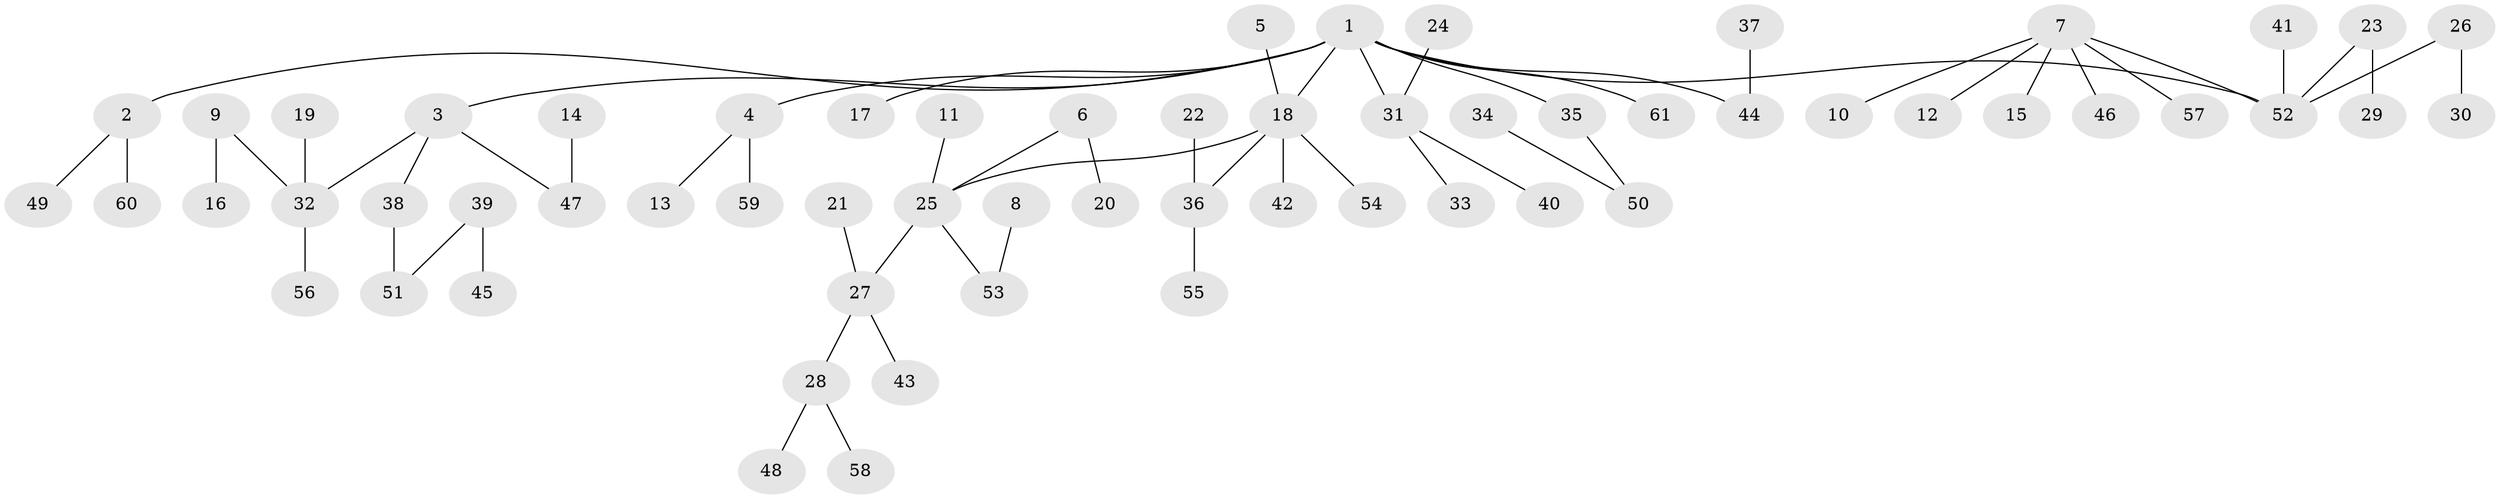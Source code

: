// original degree distribution, {8: 0.008264462809917356, 4: 0.06611570247933884, 3: 0.14049586776859505, 6: 0.01652892561983471, 5: 0.024793388429752067, 1: 0.5206611570247934, 2: 0.21487603305785125, 7: 0.008264462809917356}
// Generated by graph-tools (version 1.1) at 2025/50/03/09/25 03:50:20]
// undirected, 61 vertices, 60 edges
graph export_dot {
graph [start="1"]
  node [color=gray90,style=filled];
  1;
  2;
  3;
  4;
  5;
  6;
  7;
  8;
  9;
  10;
  11;
  12;
  13;
  14;
  15;
  16;
  17;
  18;
  19;
  20;
  21;
  22;
  23;
  24;
  25;
  26;
  27;
  28;
  29;
  30;
  31;
  32;
  33;
  34;
  35;
  36;
  37;
  38;
  39;
  40;
  41;
  42;
  43;
  44;
  45;
  46;
  47;
  48;
  49;
  50;
  51;
  52;
  53;
  54;
  55;
  56;
  57;
  58;
  59;
  60;
  61;
  1 -- 2 [weight=1.0];
  1 -- 3 [weight=1.0];
  1 -- 4 [weight=1.0];
  1 -- 17 [weight=1.0];
  1 -- 18 [weight=1.0];
  1 -- 31 [weight=1.0];
  1 -- 35 [weight=1.0];
  1 -- 44 [weight=1.0];
  1 -- 52 [weight=1.0];
  1 -- 61 [weight=1.0];
  2 -- 49 [weight=1.0];
  2 -- 60 [weight=1.0];
  3 -- 32 [weight=1.0];
  3 -- 38 [weight=1.0];
  3 -- 47 [weight=1.0];
  4 -- 13 [weight=1.0];
  4 -- 59 [weight=1.0];
  5 -- 18 [weight=1.0];
  6 -- 20 [weight=1.0];
  6 -- 25 [weight=1.0];
  7 -- 10 [weight=1.0];
  7 -- 12 [weight=1.0];
  7 -- 15 [weight=1.0];
  7 -- 46 [weight=1.0];
  7 -- 52 [weight=1.0];
  7 -- 57 [weight=1.0];
  8 -- 53 [weight=1.0];
  9 -- 16 [weight=1.0];
  9 -- 32 [weight=1.0];
  11 -- 25 [weight=1.0];
  14 -- 47 [weight=1.0];
  18 -- 25 [weight=1.0];
  18 -- 36 [weight=1.0];
  18 -- 42 [weight=1.0];
  18 -- 54 [weight=1.0];
  19 -- 32 [weight=1.0];
  21 -- 27 [weight=1.0];
  22 -- 36 [weight=1.0];
  23 -- 29 [weight=1.0];
  23 -- 52 [weight=1.0];
  24 -- 31 [weight=1.0];
  25 -- 27 [weight=1.0];
  25 -- 53 [weight=1.0];
  26 -- 30 [weight=1.0];
  26 -- 52 [weight=1.0];
  27 -- 28 [weight=1.0];
  27 -- 43 [weight=1.0];
  28 -- 48 [weight=1.0];
  28 -- 58 [weight=1.0];
  31 -- 33 [weight=1.0];
  31 -- 40 [weight=1.0];
  32 -- 56 [weight=1.0];
  34 -- 50 [weight=1.0];
  35 -- 50 [weight=1.0];
  36 -- 55 [weight=1.0];
  37 -- 44 [weight=1.0];
  38 -- 51 [weight=1.0];
  39 -- 45 [weight=1.0];
  39 -- 51 [weight=1.0];
  41 -- 52 [weight=1.0];
}
